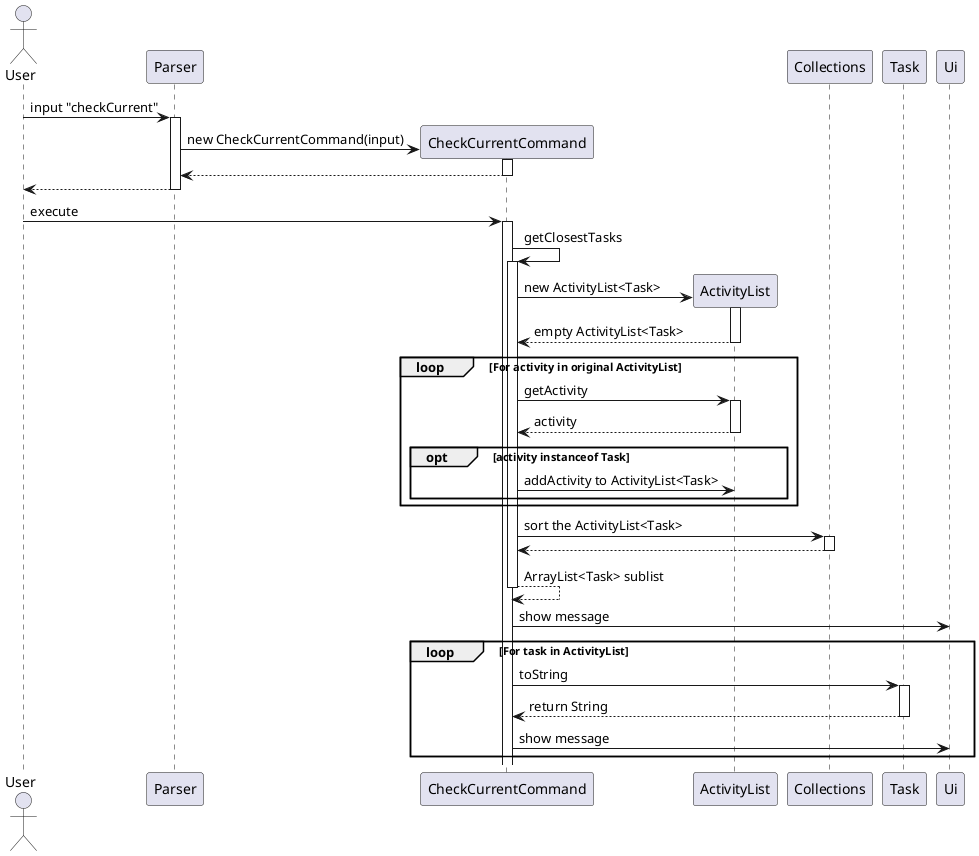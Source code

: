 @startuml
Actor User
participant Parser
participant CheckCurrentCommand
participant ActivityList
participant Collections
participant Task
participant Ui

User -> Parser: input "checkCurrent"
activate Parser
create CheckCurrentCommand
Parser -> CheckCurrentCommand: new CheckCurrentCommand(input)
activate CheckCurrentCommand
CheckCurrentCommand --> Parser
deactivate CheckCurrentCommand
Parser --> User
deactivate Parser

User -> CheckCurrentCommand: execute
activate CheckCurrentCommand
CheckCurrentCommand -> CheckCurrentCommand: getClosestTasks
activate CheckCurrentCommand
create ActivityList
CheckCurrentCommand -> ActivityList: new ActivityList<Task>
activate ActivityList
ActivityList --> CheckCurrentCommand: empty ActivityList<Task>
deactivate ActivityList
loop For activity in original ActivityList
    CheckCurrentCommand -> ActivityList: getActivity
    activate ActivityList
    ActivityList --> CheckCurrentCommand: activity
    deactivate ActivityList
    opt activity instanceof Task
        CheckCurrentCommand -> ActivityList: addActivity to ActivityList<Task>
    end
end
CheckCurrentCommand -> Collections: sort the ActivityList<Task>
activate Collections
Collections --> CheckCurrentCommand
deactivate Collections
CheckCurrentCommand --> CheckCurrentCommand: ArrayList<Task> sublist
deactivate CheckCurrentCommand

CheckCurrentCommand -> Ui: show message
loop For task in ActivityList
    CheckCurrentCommand -> Task: toString
    activate Task
    Task --> CheckCurrentCommand: return String
    deactivate Task
    CheckCurrentCommand -> Ui: show message
end

@enduml